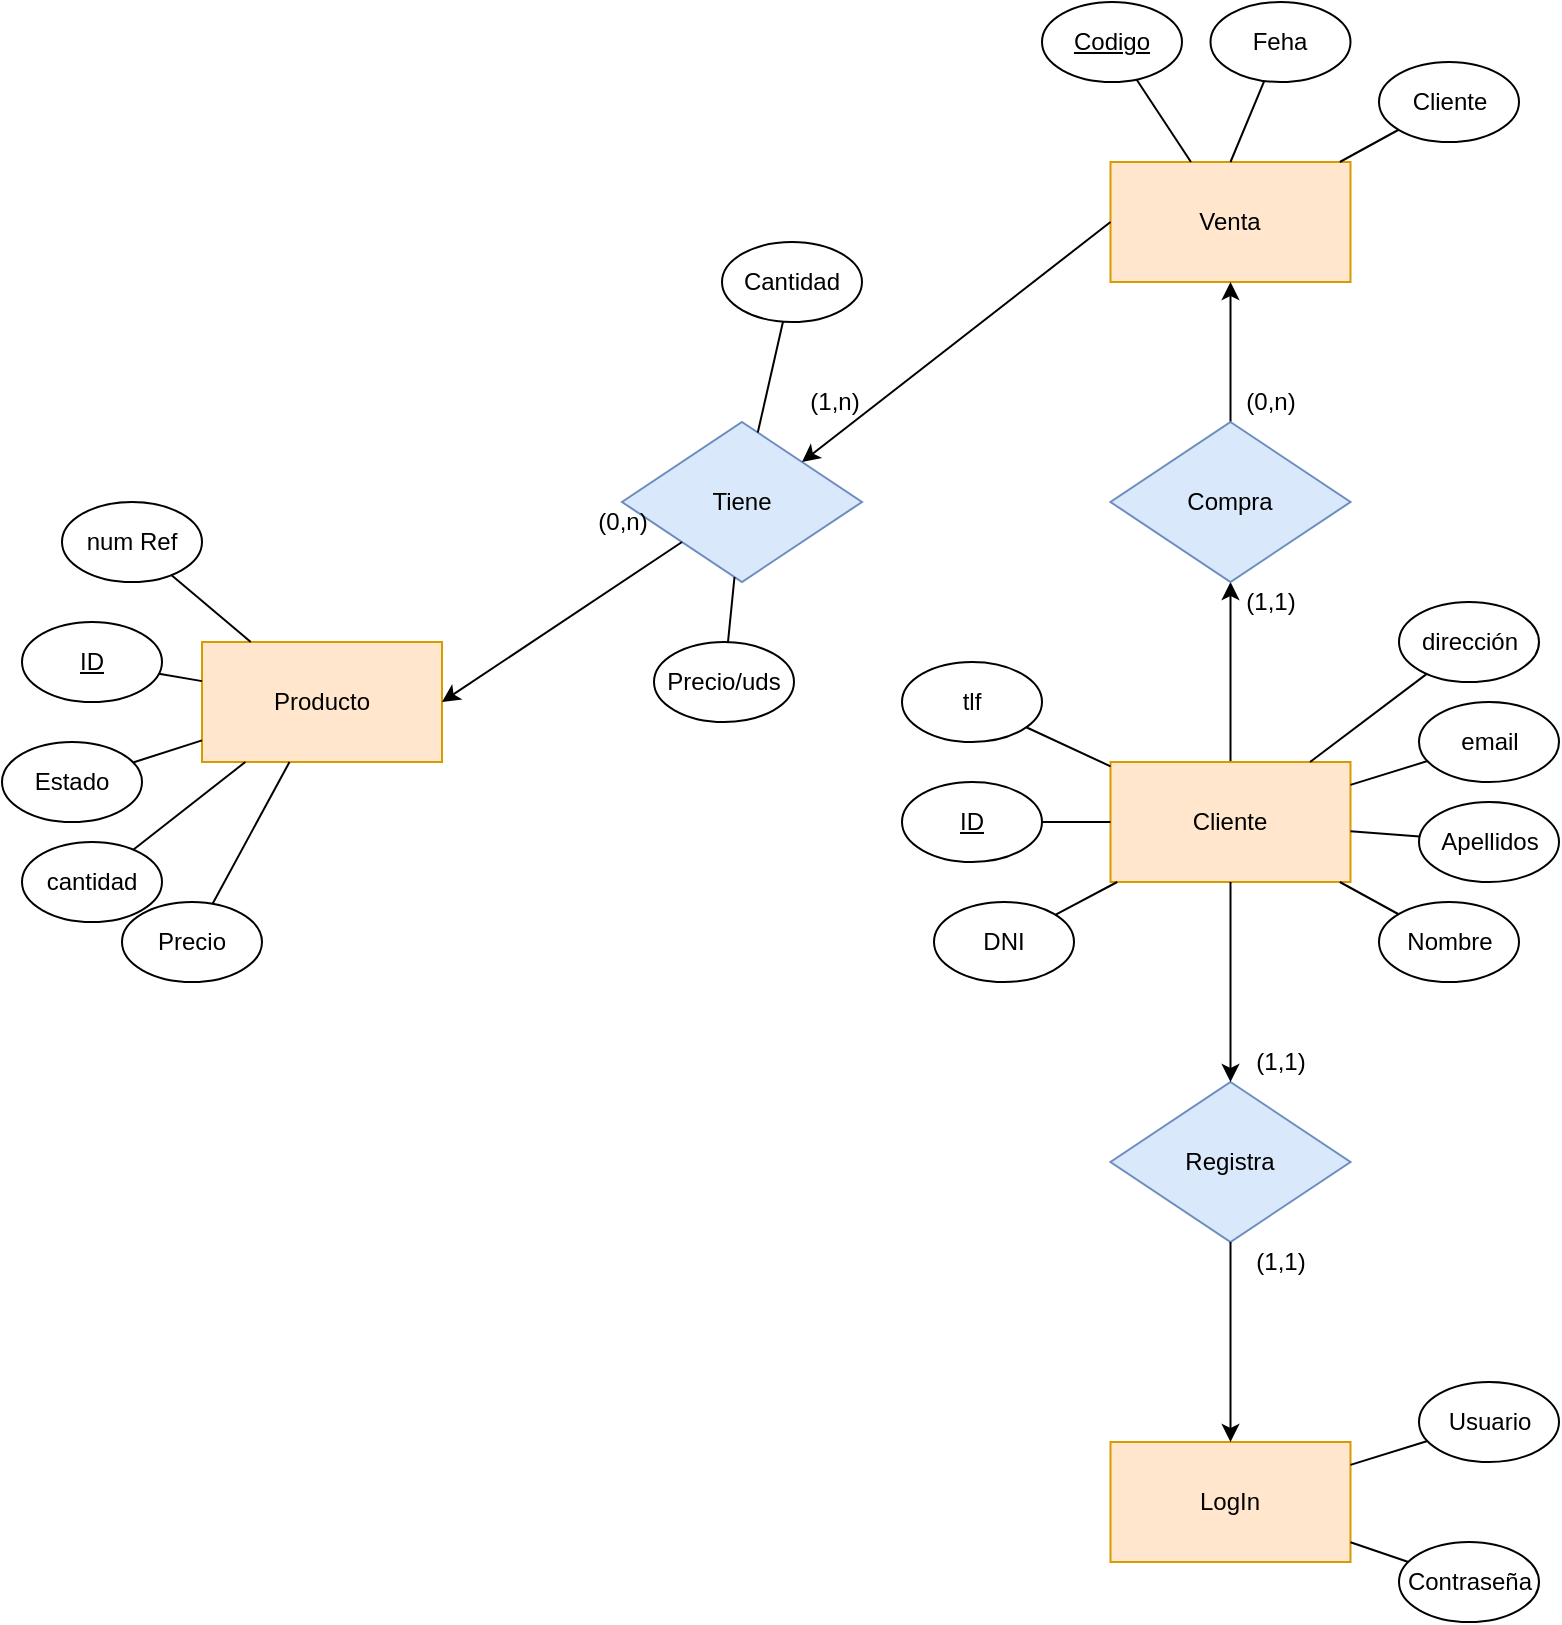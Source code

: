 <mxfile version="21.1.2" type="device">
  <diagram id="hkEqpYg1LYHicySOGSAi" name="Página-1">
    <mxGraphModel dx="2026" dy="2352" grid="1" gridSize="10" guides="1" tooltips="1" connect="1" arrows="1" fold="1" page="1" pageScale="1" pageWidth="827" pageHeight="1169" math="0" shadow="0">
      <root>
        <mxCell id="0" />
        <mxCell id="1" parent="0" />
        <mxCell id="TWmwgMmYxf-jAX9MpXv2-12" value="Producto" style="rounded=0;whiteSpace=wrap;html=1;fillColor=#ffe6cc;strokeColor=#d79b00;" parent="1" vertex="1">
          <mxGeometry x="100" y="270" width="120" height="60" as="geometry" />
        </mxCell>
        <mxCell id="TWmwgMmYxf-jAX9MpXv2-13" value="&lt;u&gt;ID&lt;/u&gt;" style="ellipse;whiteSpace=wrap;html=1;" parent="1" vertex="1">
          <mxGeometry x="10" y="260" width="70" height="40" as="geometry" />
        </mxCell>
        <mxCell id="TWmwgMmYxf-jAX9MpXv2-14" value="num Ref" style="ellipse;whiteSpace=wrap;html=1;" parent="1" vertex="1">
          <mxGeometry x="30" y="200" width="70" height="40" as="geometry" />
        </mxCell>
        <mxCell id="TWmwgMmYxf-jAX9MpXv2-15" value="cantidad" style="ellipse;whiteSpace=wrap;html=1;" parent="1" vertex="1">
          <mxGeometry x="10" y="370" width="70" height="40" as="geometry" />
        </mxCell>
        <mxCell id="TWmwgMmYxf-jAX9MpXv2-16" value="Estado" style="ellipse;whiteSpace=wrap;html=1;" parent="1" vertex="1">
          <mxGeometry y="320" width="70" height="40" as="geometry" />
        </mxCell>
        <mxCell id="TWmwgMmYxf-jAX9MpXv2-17" value="" style="endArrow=none;html=1;rounded=0;" parent="1" source="TWmwgMmYxf-jAX9MpXv2-12" target="TWmwgMmYxf-jAX9MpXv2-13" edge="1">
          <mxGeometry width="50" height="50" relative="1" as="geometry">
            <mxPoint x="550" y="470" as="sourcePoint" />
            <mxPoint x="600" y="420" as="targetPoint" />
          </mxGeometry>
        </mxCell>
        <mxCell id="TWmwgMmYxf-jAX9MpXv2-18" value="" style="endArrow=none;html=1;rounded=0;" parent="1" source="TWmwgMmYxf-jAX9MpXv2-12" target="TWmwgMmYxf-jAX9MpXv2-15" edge="1">
          <mxGeometry width="50" height="50" relative="1" as="geometry">
            <mxPoint x="550" y="470" as="sourcePoint" />
            <mxPoint x="240" y="250" as="targetPoint" />
          </mxGeometry>
        </mxCell>
        <mxCell id="TWmwgMmYxf-jAX9MpXv2-19" value="" style="endArrow=none;html=1;rounded=0;" parent="1" source="TWmwgMmYxf-jAX9MpXv2-12" target="TWmwgMmYxf-jAX9MpXv2-14" edge="1">
          <mxGeometry width="50" height="50" relative="1" as="geometry">
            <mxPoint x="240" y="450" as="sourcePoint" />
            <mxPoint x="290" y="400" as="targetPoint" />
          </mxGeometry>
        </mxCell>
        <mxCell id="TWmwgMmYxf-jAX9MpXv2-20" value="" style="endArrow=none;html=1;rounded=0;" parent="1" source="TWmwgMmYxf-jAX9MpXv2-12" target="TWmwgMmYxf-jAX9MpXv2-16" edge="1">
          <mxGeometry width="50" height="50" relative="1" as="geometry">
            <mxPoint x="550" y="470" as="sourcePoint" />
            <mxPoint x="600" y="420" as="targetPoint" />
          </mxGeometry>
        </mxCell>
        <mxCell id="TWmwgMmYxf-jAX9MpXv2-21" value="Tiene" style="rhombus;whiteSpace=wrap;html=1;fillColor=#dae8fc;strokeColor=#6c8ebf;" parent="1" vertex="1">
          <mxGeometry x="310" y="160" width="120" height="80" as="geometry" />
        </mxCell>
        <mxCell id="TWmwgMmYxf-jAX9MpXv2-114" style="edgeStyle=orthogonalEdgeStyle;rounded=0;orthogonalLoop=1;jettySize=auto;html=1;entryX=0.5;entryY=1;entryDx=0;entryDy=0;" parent="1" source="TWmwgMmYxf-jAX9MpXv2-25" target="TWmwgMmYxf-jAX9MpXv2-111" edge="1">
          <mxGeometry relative="1" as="geometry" />
        </mxCell>
        <mxCell id="TWmwgMmYxf-jAX9MpXv2-25" value="Cliente" style="rounded=0;whiteSpace=wrap;html=1;fillColor=#ffe6cc;strokeColor=#d79b00;" parent="1" vertex="1">
          <mxGeometry x="554.25" y="330" width="120" height="60" as="geometry" />
        </mxCell>
        <mxCell id="TWmwgMmYxf-jAX9MpXv2-26" value="" style="endArrow=classic;html=1;rounded=0;entryX=1;entryY=0.5;entryDx=0;entryDy=0;" parent="1" source="TWmwgMmYxf-jAX9MpXv2-21" target="TWmwgMmYxf-jAX9MpXv2-12" edge="1">
          <mxGeometry width="50" height="50" relative="1" as="geometry">
            <mxPoint x="530" y="450" as="sourcePoint" />
            <mxPoint x="580" y="400" as="targetPoint" />
          </mxGeometry>
        </mxCell>
        <mxCell id="TWmwgMmYxf-jAX9MpXv2-28" value="&lt;u&gt;ID&lt;/u&gt;" style="ellipse;whiteSpace=wrap;html=1;" parent="1" vertex="1">
          <mxGeometry x="450" y="340" width="70" height="40" as="geometry" />
        </mxCell>
        <mxCell id="TWmwgMmYxf-jAX9MpXv2-30" value="tlf" style="ellipse;whiteSpace=wrap;html=1;" parent="1" vertex="1">
          <mxGeometry x="450" y="280" width="70" height="40" as="geometry" />
        </mxCell>
        <mxCell id="TWmwgMmYxf-jAX9MpXv2-31" value="dirección" style="ellipse;whiteSpace=wrap;html=1;" parent="1" vertex="1">
          <mxGeometry x="698.5" y="250" width="70" height="40" as="geometry" />
        </mxCell>
        <mxCell id="TWmwgMmYxf-jAX9MpXv2-32" value="email" style="ellipse;whiteSpace=wrap;html=1;" parent="1" vertex="1">
          <mxGeometry x="708.5" y="300" width="70" height="40" as="geometry" />
        </mxCell>
        <mxCell id="TWmwgMmYxf-jAX9MpXv2-33" value="Nombre" style="ellipse;whiteSpace=wrap;html=1;" parent="1" vertex="1">
          <mxGeometry x="688.5" y="400" width="70" height="40" as="geometry" />
        </mxCell>
        <mxCell id="TWmwgMmYxf-jAX9MpXv2-34" value="Apellidos" style="ellipse;whiteSpace=wrap;html=1;" parent="1" vertex="1">
          <mxGeometry x="708.5" y="350" width="70" height="40" as="geometry" />
        </mxCell>
        <mxCell id="TWmwgMmYxf-jAX9MpXv2-35" value="" style="endArrow=none;html=1;rounded=0;" parent="1" source="TWmwgMmYxf-jAX9MpXv2-25" target="TWmwgMmYxf-jAX9MpXv2-28" edge="1">
          <mxGeometry width="50" height="50" relative="1" as="geometry">
            <mxPoint x="568.5" y="510" as="sourcePoint" />
            <mxPoint x="618.5" y="460" as="targetPoint" />
          </mxGeometry>
        </mxCell>
        <mxCell id="TWmwgMmYxf-jAX9MpXv2-36" value="" style="endArrow=none;html=1;rounded=0;" parent="1" source="TWmwgMmYxf-jAX9MpXv2-25" target="TWmwgMmYxf-jAX9MpXv2-30" edge="1">
          <mxGeometry width="50" height="50" relative="1" as="geometry">
            <mxPoint x="628.5" y="320" as="sourcePoint" />
            <mxPoint x="678.5" y="270" as="targetPoint" />
          </mxGeometry>
        </mxCell>
        <mxCell id="TWmwgMmYxf-jAX9MpXv2-37" value="" style="endArrow=none;html=1;rounded=0;" parent="1" source="TWmwgMmYxf-jAX9MpXv2-25" target="TWmwgMmYxf-jAX9MpXv2-31" edge="1">
          <mxGeometry width="50" height="50" relative="1" as="geometry">
            <mxPoint x="468.5" y="590" as="sourcePoint" />
            <mxPoint x="518.5" y="540" as="targetPoint" />
          </mxGeometry>
        </mxCell>
        <mxCell id="TWmwgMmYxf-jAX9MpXv2-38" value="" style="endArrow=none;html=1;rounded=0;" parent="1" source="TWmwgMmYxf-jAX9MpXv2-25" target="TWmwgMmYxf-jAX9MpXv2-32" edge="1">
          <mxGeometry width="50" height="50" relative="1" as="geometry">
            <mxPoint x="568.5" y="510" as="sourcePoint" />
            <mxPoint x="618.5" y="460" as="targetPoint" />
          </mxGeometry>
        </mxCell>
        <mxCell id="TWmwgMmYxf-jAX9MpXv2-39" value="" style="endArrow=none;html=1;rounded=0;" parent="1" source="TWmwgMmYxf-jAX9MpXv2-25" target="TWmwgMmYxf-jAX9MpXv2-34" edge="1">
          <mxGeometry width="50" height="50" relative="1" as="geometry">
            <mxPoint x="568.5" y="510" as="sourcePoint" />
            <mxPoint x="618.5" y="460" as="targetPoint" />
          </mxGeometry>
        </mxCell>
        <mxCell id="TWmwgMmYxf-jAX9MpXv2-40" value="" style="endArrow=none;html=1;rounded=0;" parent="1" source="TWmwgMmYxf-jAX9MpXv2-25" target="TWmwgMmYxf-jAX9MpXv2-33" edge="1">
          <mxGeometry width="50" height="50" relative="1" as="geometry">
            <mxPoint x="688.5" y="374.8" as="sourcePoint" />
            <mxPoint x="718.838" y="377.227" as="targetPoint" />
          </mxGeometry>
        </mxCell>
        <mxCell id="TWmwgMmYxf-jAX9MpXv2-67" value="Precio" style="ellipse;whiteSpace=wrap;html=1;" parent="1" vertex="1">
          <mxGeometry x="60" y="400" width="70" height="40" as="geometry" />
        </mxCell>
        <mxCell id="TWmwgMmYxf-jAX9MpXv2-72" value="" style="endArrow=none;html=1;rounded=0;" parent="1" source="TWmwgMmYxf-jAX9MpXv2-67" target="TWmwgMmYxf-jAX9MpXv2-12" edge="1">
          <mxGeometry width="50" height="50" relative="1" as="geometry">
            <mxPoint x="430" y="390" as="sourcePoint" />
            <mxPoint x="480" y="340" as="targetPoint" />
          </mxGeometry>
        </mxCell>
        <mxCell id="TWmwgMmYxf-jAX9MpXv2-96" value="Registra" style="rhombus;whiteSpace=wrap;html=1;fillColor=#dae8fc;strokeColor=#6c8ebf;" parent="1" vertex="1">
          <mxGeometry x="554.25" y="490" width="120" height="80" as="geometry" />
        </mxCell>
        <mxCell id="TWmwgMmYxf-jAX9MpXv2-97" value="LogIn" style="rounded=0;whiteSpace=wrap;html=1;fillColor=#ffe6cc;strokeColor=#d79b00;" parent="1" vertex="1">
          <mxGeometry x="554.25" y="670" width="120" height="60" as="geometry" />
        </mxCell>
        <mxCell id="TWmwgMmYxf-jAX9MpXv2-98" value="" style="endArrow=classic;html=1;rounded=0;entryX=0.5;entryY=0;entryDx=0;entryDy=0;" parent="1" source="TWmwgMmYxf-jAX9MpXv2-25" target="TWmwgMmYxf-jAX9MpXv2-96" edge="1">
          <mxGeometry width="50" height="50" relative="1" as="geometry">
            <mxPoint x="558.5" y="610" as="sourcePoint" />
            <mxPoint x="608.5" y="560" as="targetPoint" />
          </mxGeometry>
        </mxCell>
        <mxCell id="TWmwgMmYxf-jAX9MpXv2-100" value="" style="endArrow=classic;html=1;rounded=0;exitX=0.5;exitY=1;exitDx=0;exitDy=0;" parent="1" source="TWmwgMmYxf-jAX9MpXv2-96" target="TWmwgMmYxf-jAX9MpXv2-97" edge="1">
          <mxGeometry width="50" height="50" relative="1" as="geometry">
            <mxPoint x="558.5" y="610" as="sourcePoint" />
            <mxPoint x="608.5" y="560" as="targetPoint" />
          </mxGeometry>
        </mxCell>
        <mxCell id="TWmwgMmYxf-jAX9MpXv2-101" value="Usuario" style="ellipse;whiteSpace=wrap;html=1;" parent="1" vertex="1">
          <mxGeometry x="708.5" y="640" width="70" height="40" as="geometry" />
        </mxCell>
        <mxCell id="TWmwgMmYxf-jAX9MpXv2-102" value="Contraseña" style="ellipse;whiteSpace=wrap;html=1;" parent="1" vertex="1">
          <mxGeometry x="698.5" y="720" width="70" height="40" as="geometry" />
        </mxCell>
        <mxCell id="TWmwgMmYxf-jAX9MpXv2-103" value="" style="endArrow=none;html=1;rounded=0;" parent="1" source="TWmwgMmYxf-jAX9MpXv2-97" target="TWmwgMmYxf-jAX9MpXv2-101" edge="1">
          <mxGeometry width="50" height="50" relative="1" as="geometry">
            <mxPoint x="558.5" y="610" as="sourcePoint" />
            <mxPoint x="608.5" y="560" as="targetPoint" />
          </mxGeometry>
        </mxCell>
        <mxCell id="TWmwgMmYxf-jAX9MpXv2-104" value="" style="endArrow=none;html=1;rounded=0;" parent="1" source="TWmwgMmYxf-jAX9MpXv2-102" target="TWmwgMmYxf-jAX9MpXv2-97" edge="1">
          <mxGeometry width="50" height="50" relative="1" as="geometry">
            <mxPoint x="558.5" y="610" as="sourcePoint" />
            <mxPoint x="608.5" y="560" as="targetPoint" />
          </mxGeometry>
        </mxCell>
        <mxCell id="TWmwgMmYxf-jAX9MpXv2-105" value="(1,1)" style="text;html=1;align=center;verticalAlign=middle;resizable=0;points=[];autosize=1;strokeColor=none;fillColor=none;" parent="1" vertex="1">
          <mxGeometry x="618.5" y="470" width="40" height="20" as="geometry" />
        </mxCell>
        <mxCell id="TWmwgMmYxf-jAX9MpXv2-106" value="(1,1)" style="text;html=1;align=center;verticalAlign=middle;resizable=0;points=[];autosize=1;strokeColor=none;fillColor=none;" parent="1" vertex="1">
          <mxGeometry x="618.5" y="570" width="40" height="20" as="geometry" />
        </mxCell>
        <mxCell id="TWmwgMmYxf-jAX9MpXv2-107" value="DNI" style="ellipse;whiteSpace=wrap;html=1;" parent="1" vertex="1">
          <mxGeometry x="466" y="400" width="70" height="40" as="geometry" />
        </mxCell>
        <mxCell id="TWmwgMmYxf-jAX9MpXv2-108" value="" style="endArrow=none;html=1;rounded=0;" parent="1" source="TWmwgMmYxf-jAX9MpXv2-107" target="TWmwgMmYxf-jAX9MpXv2-25" edge="1">
          <mxGeometry width="50" height="50" relative="1" as="geometry">
            <mxPoint x="538.5" y="380" as="sourcePoint" />
            <mxPoint x="588.5" y="330" as="targetPoint" />
          </mxGeometry>
        </mxCell>
        <mxCell id="TWmwgMmYxf-jAX9MpXv2-109" value="Venta" style="rounded=0;whiteSpace=wrap;html=1;fillColor=#ffe6cc;strokeColor=#d79b00;" parent="1" vertex="1">
          <mxGeometry x="554.25" y="30" width="120" height="60" as="geometry" />
        </mxCell>
        <mxCell id="TWmwgMmYxf-jAX9MpXv2-110" value="" style="endArrow=classic;html=1;rounded=0;entryX=1;entryY=0;entryDx=0;entryDy=0;exitX=0;exitY=0.5;exitDx=0;exitDy=0;" parent="1" source="TWmwgMmYxf-jAX9MpXv2-109" target="TWmwgMmYxf-jAX9MpXv2-21" edge="1">
          <mxGeometry width="50" height="50" relative="1" as="geometry">
            <mxPoint x="504.25" y="270" as="sourcePoint" />
            <mxPoint x="434.25" y="20" as="targetPoint" />
          </mxGeometry>
        </mxCell>
        <mxCell id="TWmwgMmYxf-jAX9MpXv2-112" style="edgeStyle=orthogonalEdgeStyle;rounded=0;orthogonalLoop=1;jettySize=auto;html=1;" parent="1" source="TWmwgMmYxf-jAX9MpXv2-111" target="TWmwgMmYxf-jAX9MpXv2-109" edge="1">
          <mxGeometry relative="1" as="geometry" />
        </mxCell>
        <mxCell id="TWmwgMmYxf-jAX9MpXv2-111" value="Compra" style="rhombus;whiteSpace=wrap;html=1;fillColor=#dae8fc;strokeColor=#6c8ebf;" parent="1" vertex="1">
          <mxGeometry x="554.25" y="160" width="120" height="80" as="geometry" />
        </mxCell>
        <mxCell id="TWmwgMmYxf-jAX9MpXv2-115" value="(1,1)" style="text;html=1;align=center;verticalAlign=middle;resizable=0;points=[];autosize=1;strokeColor=none;fillColor=none;" parent="1" vertex="1">
          <mxGeometry x="614.25" y="240" width="40" height="20" as="geometry" />
        </mxCell>
        <mxCell id="TWmwgMmYxf-jAX9MpXv2-116" value="(0,n)" style="text;html=1;align=center;verticalAlign=middle;resizable=0;points=[];autosize=1;strokeColor=none;fillColor=none;" parent="1" vertex="1">
          <mxGeometry x="614.25" y="140" width="40" height="20" as="geometry" />
        </mxCell>
        <mxCell id="TWmwgMmYxf-jAX9MpXv2-117" value="(1,n)" style="text;html=1;align=center;verticalAlign=middle;resizable=0;points=[];autosize=1;strokeColor=none;fillColor=none;" parent="1" vertex="1">
          <mxGeometry x="396" y="140" width="40" height="20" as="geometry" />
        </mxCell>
        <mxCell id="TWmwgMmYxf-jAX9MpXv2-118" value="(0,n)" style="text;html=1;align=center;verticalAlign=middle;resizable=0;points=[];autosize=1;strokeColor=none;fillColor=none;" parent="1" vertex="1">
          <mxGeometry x="290" y="200" width="40" height="20" as="geometry" />
        </mxCell>
        <mxCell id="TWmwgMmYxf-jAX9MpXv2-119" value="Precio/uds" style="ellipse;whiteSpace=wrap;html=1;" parent="1" vertex="1">
          <mxGeometry x="326" y="270" width="70" height="40" as="geometry" />
        </mxCell>
        <mxCell id="TWmwgMmYxf-jAX9MpXv2-120" value="Cantidad" style="ellipse;whiteSpace=wrap;html=1;" parent="1" vertex="1">
          <mxGeometry x="360" y="70" width="70" height="40" as="geometry" />
        </mxCell>
        <mxCell id="TWmwgMmYxf-jAX9MpXv2-121" value="" style="endArrow=none;html=1;rounded=0;" parent="1" source="TWmwgMmYxf-jAX9MpXv2-21" target="TWmwgMmYxf-jAX9MpXv2-119" edge="1">
          <mxGeometry width="50" height="50" relative="1" as="geometry">
            <mxPoint x="540" y="470" as="sourcePoint" />
            <mxPoint x="590" y="420" as="targetPoint" />
          </mxGeometry>
        </mxCell>
        <mxCell id="TWmwgMmYxf-jAX9MpXv2-122" value="" style="endArrow=none;html=1;rounded=0;" parent="1" source="TWmwgMmYxf-jAX9MpXv2-21" target="TWmwgMmYxf-jAX9MpXv2-120" edge="1">
          <mxGeometry width="50" height="50" relative="1" as="geometry">
            <mxPoint x="540" y="470" as="sourcePoint" />
            <mxPoint x="590" y="420" as="targetPoint" />
          </mxGeometry>
        </mxCell>
        <mxCell id="TWmwgMmYxf-jAX9MpXv2-123" value="&lt;u&gt;Codigo&lt;/u&gt;" style="ellipse;whiteSpace=wrap;html=1;" parent="1" vertex="1">
          <mxGeometry x="520" y="-50" width="70" height="40" as="geometry" />
        </mxCell>
        <mxCell id="TWmwgMmYxf-jAX9MpXv2-125" value="Feha" style="ellipse;whiteSpace=wrap;html=1;" parent="1" vertex="1">
          <mxGeometry x="604.25" y="-50" width="70" height="40" as="geometry" />
        </mxCell>
        <mxCell id="TWmwgMmYxf-jAX9MpXv2-126" value="Cliente" style="ellipse;whiteSpace=wrap;html=1;" parent="1" vertex="1">
          <mxGeometry x="688.5" y="-20" width="70" height="40" as="geometry" />
        </mxCell>
        <mxCell id="TWmwgMmYxf-jAX9MpXv2-127" value="" style="endArrow=none;html=1;rounded=0;" parent="1" source="TWmwgMmYxf-jAX9MpXv2-109" target="TWmwgMmYxf-jAX9MpXv2-123" edge="1">
          <mxGeometry width="50" height="50" relative="1" as="geometry">
            <mxPoint x="540" y="470" as="sourcePoint" />
            <mxPoint x="590" y="420" as="targetPoint" />
          </mxGeometry>
        </mxCell>
        <mxCell id="TWmwgMmYxf-jAX9MpXv2-128" value="" style="endArrow=none;html=1;rounded=0;" parent="1" source="TWmwgMmYxf-jAX9MpXv2-109" target="TWmwgMmYxf-jAX9MpXv2-126" edge="1">
          <mxGeometry width="50" height="50" relative="1" as="geometry">
            <mxPoint x="540" y="470" as="sourcePoint" />
            <mxPoint x="590" y="420" as="targetPoint" />
          </mxGeometry>
        </mxCell>
        <mxCell id="TWmwgMmYxf-jAX9MpXv2-129" value="" style="endArrow=none;html=1;rounded=0;exitX=0.5;exitY=0;exitDx=0;exitDy=0;" parent="1" source="TWmwgMmYxf-jAX9MpXv2-109" target="TWmwgMmYxf-jAX9MpXv2-125" edge="1">
          <mxGeometry width="50" height="50" relative="1" as="geometry">
            <mxPoint x="620" y="60" as="sourcePoint" />
            <mxPoint x="639" y="-30" as="targetPoint" />
          </mxGeometry>
        </mxCell>
      </root>
    </mxGraphModel>
  </diagram>
</mxfile>
